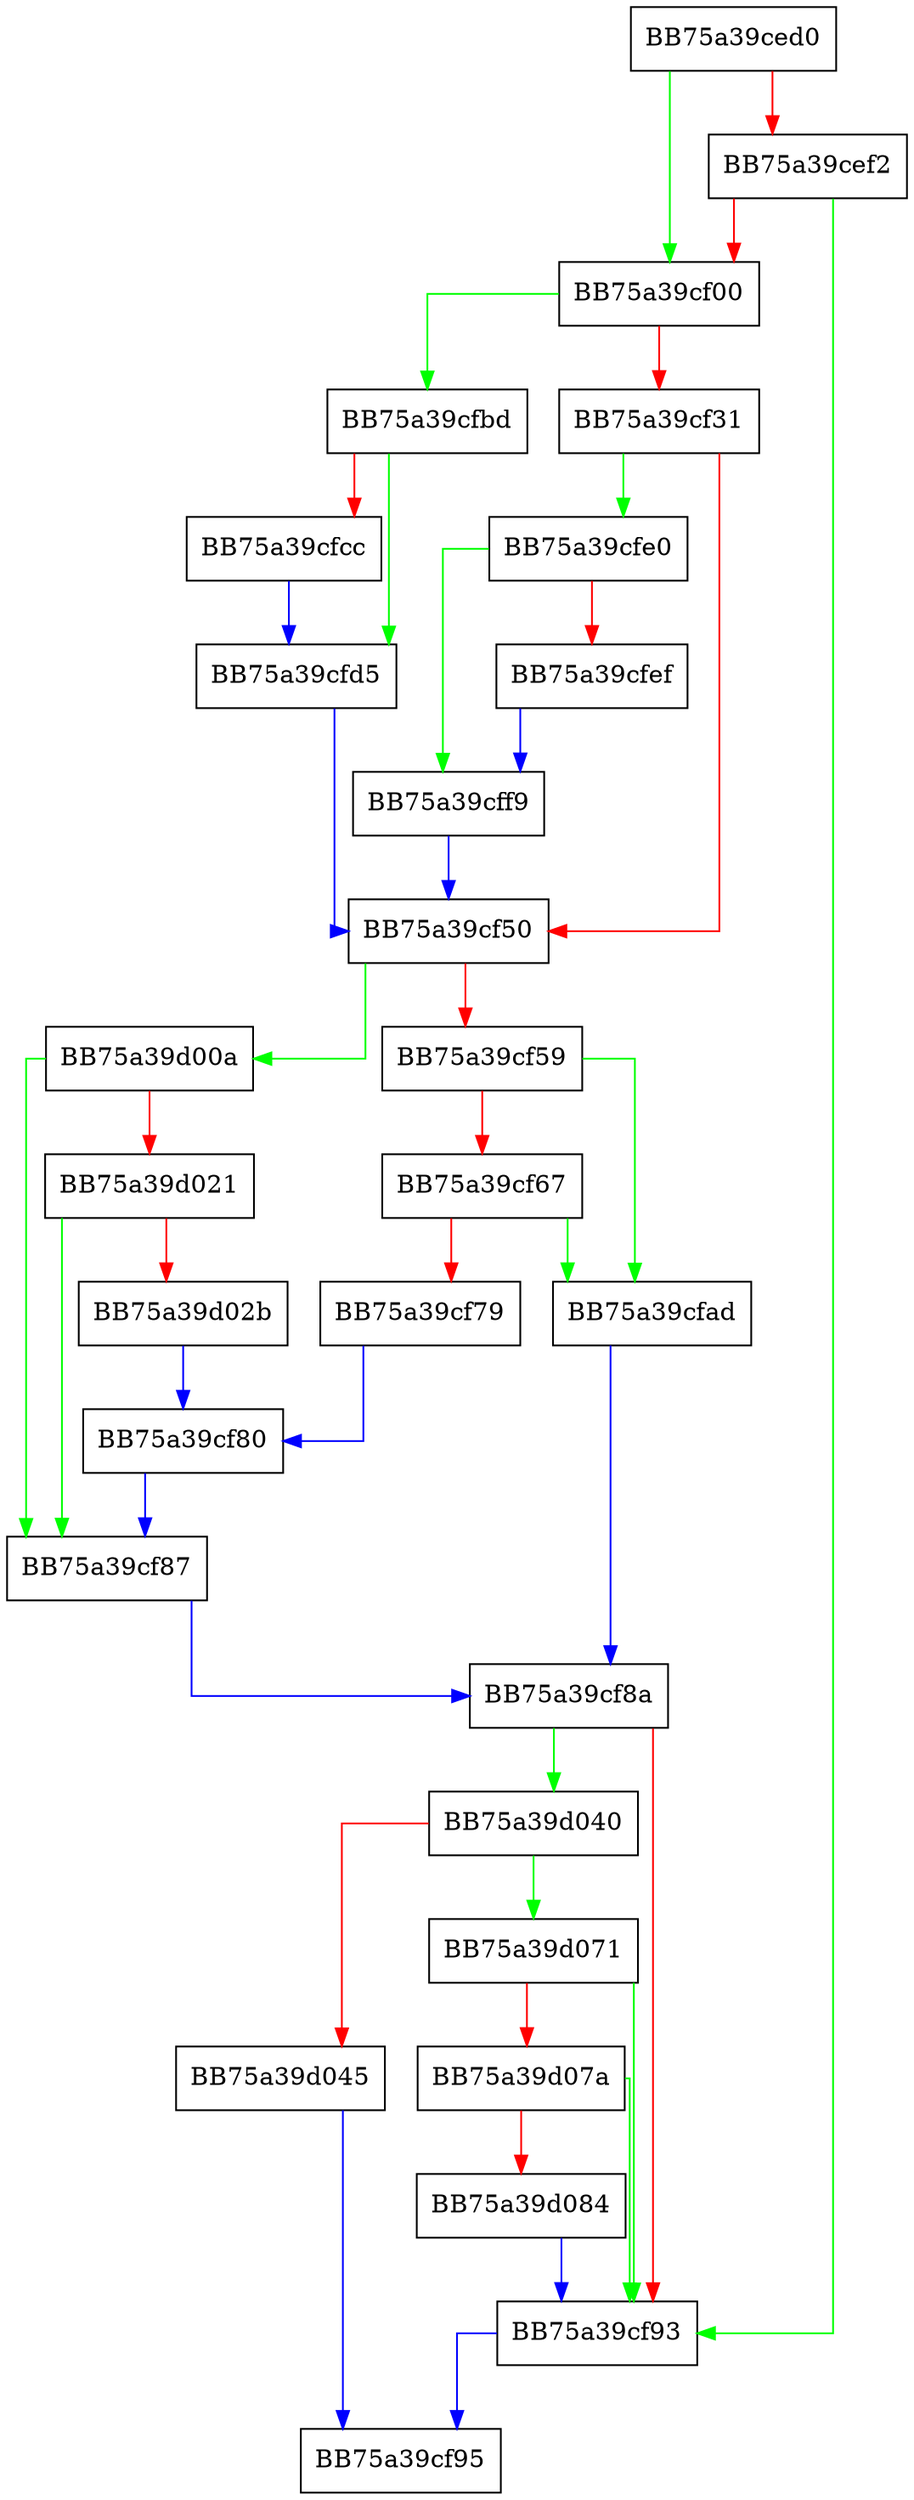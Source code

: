 digraph IsMine {
  node [shape="box"];
  graph [splines=ortho];
  BB75a39ced0 -> BB75a39cf00 [color="green"];
  BB75a39ced0 -> BB75a39cef2 [color="red"];
  BB75a39cef2 -> BB75a39cf93 [color="green"];
  BB75a39cef2 -> BB75a39cf00 [color="red"];
  BB75a39cf00 -> BB75a39cfbd [color="green"];
  BB75a39cf00 -> BB75a39cf31 [color="red"];
  BB75a39cf31 -> BB75a39cfe0 [color="green"];
  BB75a39cf31 -> BB75a39cf50 [color="red"];
  BB75a39cf50 -> BB75a39d00a [color="green"];
  BB75a39cf50 -> BB75a39cf59 [color="red"];
  BB75a39cf59 -> BB75a39cfad [color="green"];
  BB75a39cf59 -> BB75a39cf67 [color="red"];
  BB75a39cf67 -> BB75a39cfad [color="green"];
  BB75a39cf67 -> BB75a39cf79 [color="red"];
  BB75a39cf79 -> BB75a39cf80 [color="blue"];
  BB75a39cf80 -> BB75a39cf87 [color="blue"];
  BB75a39cf87 -> BB75a39cf8a [color="blue"];
  BB75a39cf8a -> BB75a39d040 [color="green"];
  BB75a39cf8a -> BB75a39cf93 [color="red"];
  BB75a39cf93 -> BB75a39cf95 [color="blue"];
  BB75a39cfad -> BB75a39cf8a [color="blue"];
  BB75a39cfbd -> BB75a39cfd5 [color="green"];
  BB75a39cfbd -> BB75a39cfcc [color="red"];
  BB75a39cfcc -> BB75a39cfd5 [color="blue"];
  BB75a39cfd5 -> BB75a39cf50 [color="blue"];
  BB75a39cfe0 -> BB75a39cff9 [color="green"];
  BB75a39cfe0 -> BB75a39cfef [color="red"];
  BB75a39cfef -> BB75a39cff9 [color="blue"];
  BB75a39cff9 -> BB75a39cf50 [color="blue"];
  BB75a39d00a -> BB75a39cf87 [color="green"];
  BB75a39d00a -> BB75a39d021 [color="red"];
  BB75a39d021 -> BB75a39cf87 [color="green"];
  BB75a39d021 -> BB75a39d02b [color="red"];
  BB75a39d02b -> BB75a39cf80 [color="blue"];
  BB75a39d040 -> BB75a39d071 [color="green"];
  BB75a39d040 -> BB75a39d045 [color="red"];
  BB75a39d045 -> BB75a39cf95 [color="blue"];
  BB75a39d071 -> BB75a39cf93 [color="green"];
  BB75a39d071 -> BB75a39d07a [color="red"];
  BB75a39d07a -> BB75a39cf93 [color="green"];
  BB75a39d07a -> BB75a39d084 [color="red"];
  BB75a39d084 -> BB75a39cf93 [color="blue"];
}